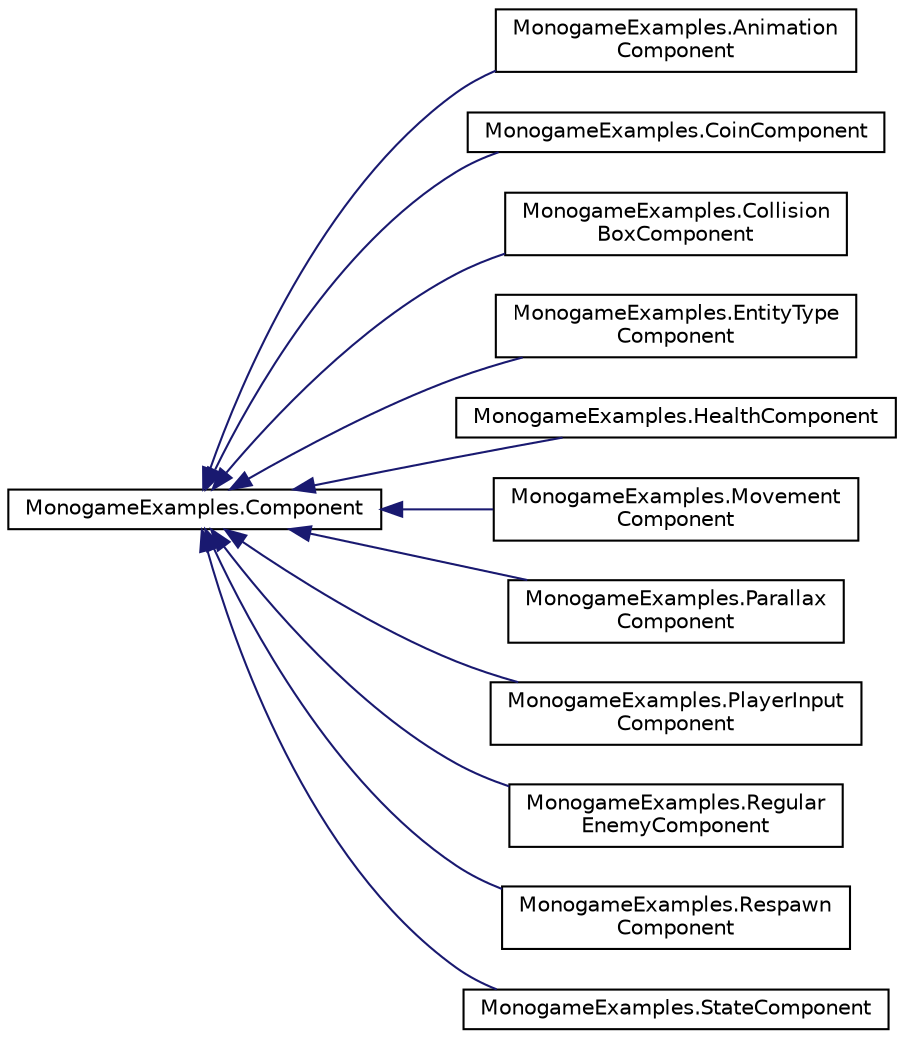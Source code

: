digraph "Graphical Class Hierarchy"
{
 // LATEX_PDF_SIZE
  edge [fontname="Helvetica",fontsize="10",labelfontname="Helvetica",labelfontsize="10"];
  node [fontname="Helvetica",fontsize="10",shape=record];
  rankdir="LR";
  Node0 [label="MonogameExamples.Component",height=0.2,width=0.4,color="black", fillcolor="white", style="filled",URL="$classMonogameExamples_1_1Component.html",tooltip="The base class for all components."];
  Node0 -> Node1 [dir="back",color="midnightblue",fontsize="10",style="solid",fontname="Helvetica"];
  Node1 [label="MonogameExamples.Animation\lComponent",height=0.2,width=0.4,color="black", fillcolor="white", style="filled",URL="$classMonogameExamples_1_1AnimationComponent.html",tooltip="Component responsible for managing entity animations."];
  Node0 -> Node2 [dir="back",color="midnightblue",fontsize="10",style="solid",fontname="Helvetica"];
  Node2 [label="MonogameExamples.CoinComponent",height=0.2,width=0.4,color="black", fillcolor="white", style="filled",URL="$classMonogameExamples_1_1CoinComponent.html",tooltip="Component that keeps track of coins."];
  Node0 -> Node3 [dir="back",color="midnightblue",fontsize="10",style="solid",fontname="Helvetica"];
  Node3 [label="MonogameExamples.Collision\lBoxComponent",height=0.2,width=0.4,color="black", fillcolor="white", style="filled",URL="$classMonogameExamples_1_1CollisionBoxComponent.html",tooltip="Component that contains data and methods related to collision box of an entity in the game."];
  Node0 -> Node4 [dir="back",color="midnightblue",fontsize="10",style="solid",fontname="Helvetica"];
  Node4 [label="MonogameExamples.EntityType\lComponent",height=0.2,width=0.4,color="black", fillcolor="white", style="filled",URL="$classMonogameExamples_1_1EntityTypeComponent.html",tooltip="Component that holds an entity type identifier for classification and management purposes...."];
  Node0 -> Node5 [dir="back",color="midnightblue",fontsize="10",style="solid",fontname="Helvetica"];
  Node5 [label="MonogameExamples.HealthComponent",height=0.2,width=0.4,color="black", fillcolor="white", style="filled",URL="$classMonogameExamples_1_1HealthComponent.html",tooltip="Component tgat represents the health of an entity."];
  Node0 -> Node6 [dir="back",color="midnightblue",fontsize="10",style="solid",fontname="Helvetica"];
  Node6 [label="MonogameExamples.Movement\lComponent",height=0.2,width=0.4,color="black", fillcolor="white", style="filled",URL="$classMonogameExamples_1_1MovementComponent.html",tooltip="Component that contains data related to the motion of an entity in the game."];
  Node0 -> Node7 [dir="back",color="midnightblue",fontsize="10",style="solid",fontname="Helvetica"];
  Node7 [label="MonogameExamples.Parallax\lComponent",height=0.2,width=0.4,color="black", fillcolor="white", style="filled",URL="$classMonogameExamples_1_1ParallaxComponent.html",tooltip="Component that contains data and methods neccessary for a parallax effect for a 2D sprite."];
  Node0 -> Node8 [dir="back",color="midnightblue",fontsize="10",style="solid",fontname="Helvetica"];
  Node8 [label="MonogameExamples.PlayerInput\lComponent",height=0.2,width=0.4,color="black", fillcolor="white", style="filled",URL="$classMonogameExamples_1_1PlayerInputComponent.html",tooltip="Component taht represents the input state of the player entity."];
  Node0 -> Node9 [dir="back",color="midnightblue",fontsize="10",style="solid",fontname="Helvetica"];
  Node9 [label="MonogameExamples.Regular\lEnemyComponent",height=0.2,width=0.4,color="black", fillcolor="white", style="filled",URL="$classMonogameExamples_1_1RegularEnemyComponent.html",tooltip="Component responsible for controlling a regular enemy's movement within a specified range...."];
  Node0 -> Node10 [dir="back",color="midnightblue",fontsize="10",style="solid",fontname="Helvetica"];
  Node10 [label="MonogameExamples.Respawn\lComponent",height=0.2,width=0.4,color="black", fillcolor="white", style="filled",URL="$classMonogameExamples_1_1RespawnComponent.html",tooltip="Component that represents a respawn timer for an entity."];
  Node0 -> Node11 [dir="back",color="midnightblue",fontsize="10",style="solid",fontname="Helvetica"];
  Node11 [label="MonogameExamples.StateComponent",height=0.2,width=0.4,color="black", fillcolor="white", style="filled",URL="$classMonogameExamples_1_1StateComponent.html",tooltip="Component that stores information about states of an entity."];
}
